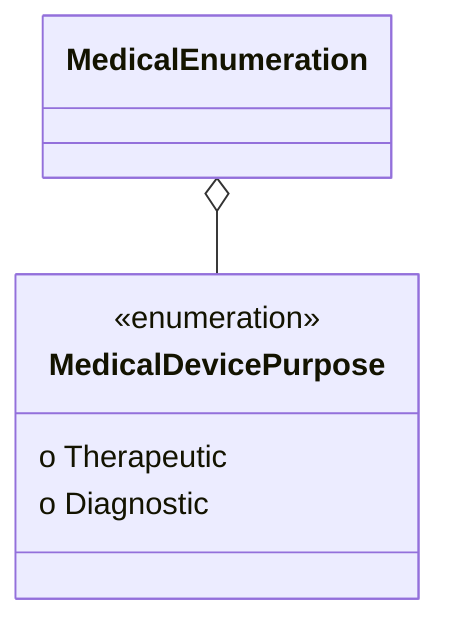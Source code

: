 classDiagram
MedicalEnumeration o-- MedicalDevicePurpose
  class MedicalDevicePurpose {
<<enumeration>>
  o Therapeutic
  o Diagnostic
}